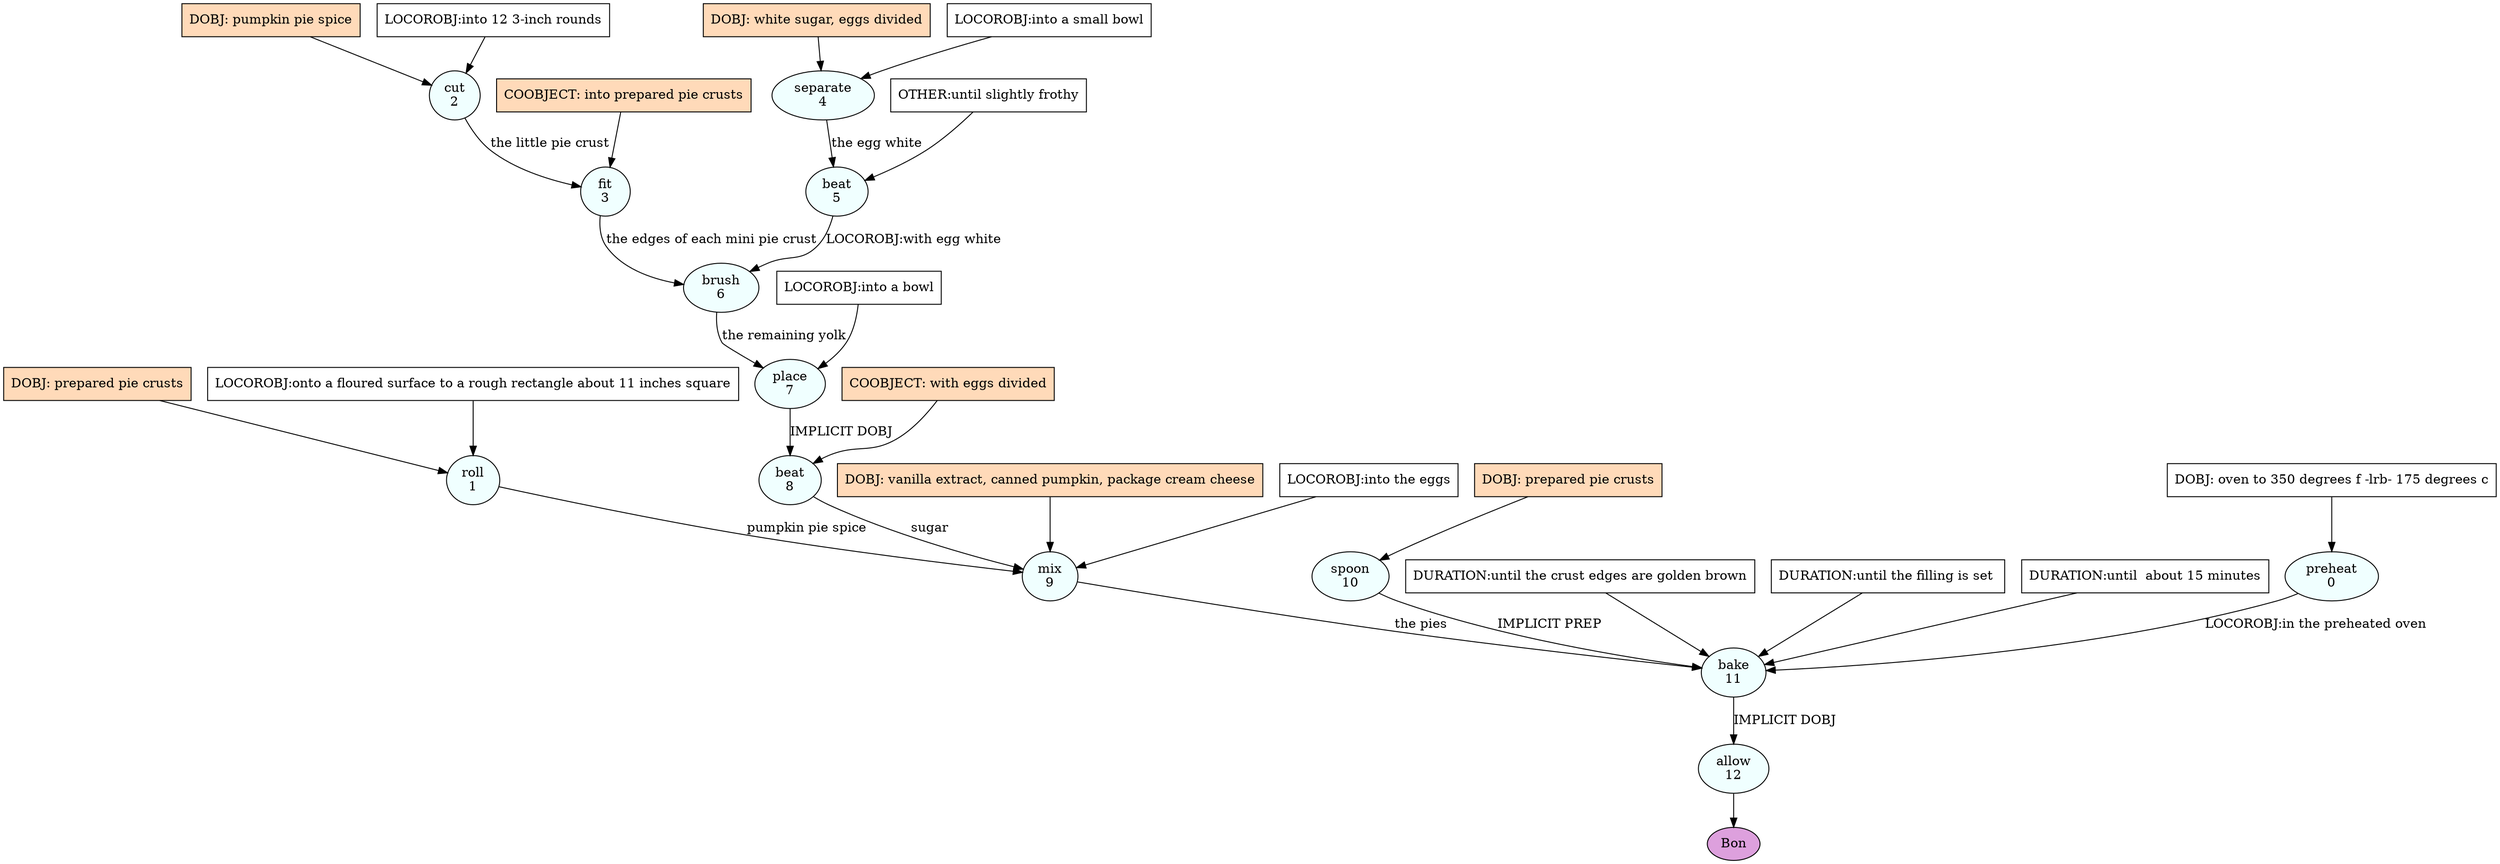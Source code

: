 digraph recipe {
E0[label="preheat
0", shape=oval, style=filled, fillcolor=azure]
E1[label="roll
1", shape=oval, style=filled, fillcolor=azure]
E2[label="cut
2", shape=oval, style=filled, fillcolor=azure]
E3[label="fit
3", shape=oval, style=filled, fillcolor=azure]
E4[label="separate
4", shape=oval, style=filled, fillcolor=azure]
E5[label="beat
5", shape=oval, style=filled, fillcolor=azure]
E6[label="brush
6", shape=oval, style=filled, fillcolor=azure]
E7[label="place
7", shape=oval, style=filled, fillcolor=azure]
E8[label="beat
8", shape=oval, style=filled, fillcolor=azure]
E9[label="mix
9", shape=oval, style=filled, fillcolor=azure]
E10[label="spoon
10", shape=oval, style=filled, fillcolor=azure]
E11[label="bake
11", shape=oval, style=filled, fillcolor=azure]
E12[label="allow
12", shape=oval, style=filled, fillcolor=azure]
D2[label="DOBJ: pumpkin pie spice", shape=box, style=filled, fillcolor=peachpuff]
D2 -> E2
P2_0[label="LOCOROBJ:into 12 3-inch rounds", shape=box, style=filled, fillcolor=white]
P2_0 -> E2
D10[label="DOBJ: prepared pie crusts", shape=box, style=filled, fillcolor=peachpuff]
D10 -> E10
D4[label="DOBJ: white sugar, eggs divided", shape=box, style=filled, fillcolor=peachpuff]
D4 -> E4
P4_0[label="LOCOROBJ:into a small bowl", shape=box, style=filled, fillcolor=white]
P4_0 -> E4
D0[label="DOBJ: oven to 350 degrees f -lrb- 175 degrees c", shape=box, style=filled, fillcolor=white]
D0 -> E0
D1[label="DOBJ: prepared pie crusts", shape=box, style=filled, fillcolor=peachpuff]
D1 -> E1
P1_0[label="LOCOROBJ:onto a floured surface to a rough rectangle about 11 inches square", shape=box, style=filled, fillcolor=white]
P1_0 -> E1
E2 -> E3 [label="the little pie crust"]
P3_0_ing[label="COOBJECT: into prepared pie crusts", shape=box, style=filled, fillcolor=peachpuff]
P3_0_ing -> E3
E4 -> E5 [label="the egg white"]
P5_0_0[label="OTHER:until slightly frothy", shape=box, style=filled, fillcolor=white]
P5_0_0 -> E5
E3 -> E6 [label="the edges of each mini pie crust"]
E5 -> E6 [label="LOCOROBJ:with egg white"]
E6 -> E7 [label="the remaining yolk"]
P7_0_0[label="LOCOROBJ:into a bowl", shape=box, style=filled, fillcolor=white]
P7_0_0 -> E7
E7 -> E8 [label="IMPLICIT DOBJ"]
P8_0_ing[label="COOBJECT: with eggs divided", shape=box, style=filled, fillcolor=peachpuff]
P8_0_ing -> E8
D9_ing[label="DOBJ: vanilla extract, canned pumpkin, package cream cheese", shape=box, style=filled, fillcolor=peachpuff]
D9_ing -> E9
E8 -> E9 [label=" sugar "]
E1 -> E9 [label="pumpkin pie spice"]
P9_0_0[label="LOCOROBJ:into the eggs", shape=box, style=filled, fillcolor=white]
P9_0_0 -> E9
E9 -> E11 [label="the pies"]
E10 -> E11 [label="IMPLICIT PREP"]
E0 -> E11 [label="LOCOROBJ:in the preheated oven"]
P11_2_0[label="DURATION:until the crust edges are golden brown", shape=box, style=filled, fillcolor=white]
P11_2_0 -> E11
P11_2_1[label="DURATION:until the filling is set ", shape=box, style=filled, fillcolor=white]
P11_2_1 -> E11
P11_2_2[label="DURATION:until  about 15 minutes", shape=box, style=filled, fillcolor=white]
P11_2_2 -> E11
E11 -> E12 [label="IMPLICIT DOBJ"]
EOR[label="Bon", shape=oval, style=filled, fillcolor=plum]
E12 -> EOR
}
